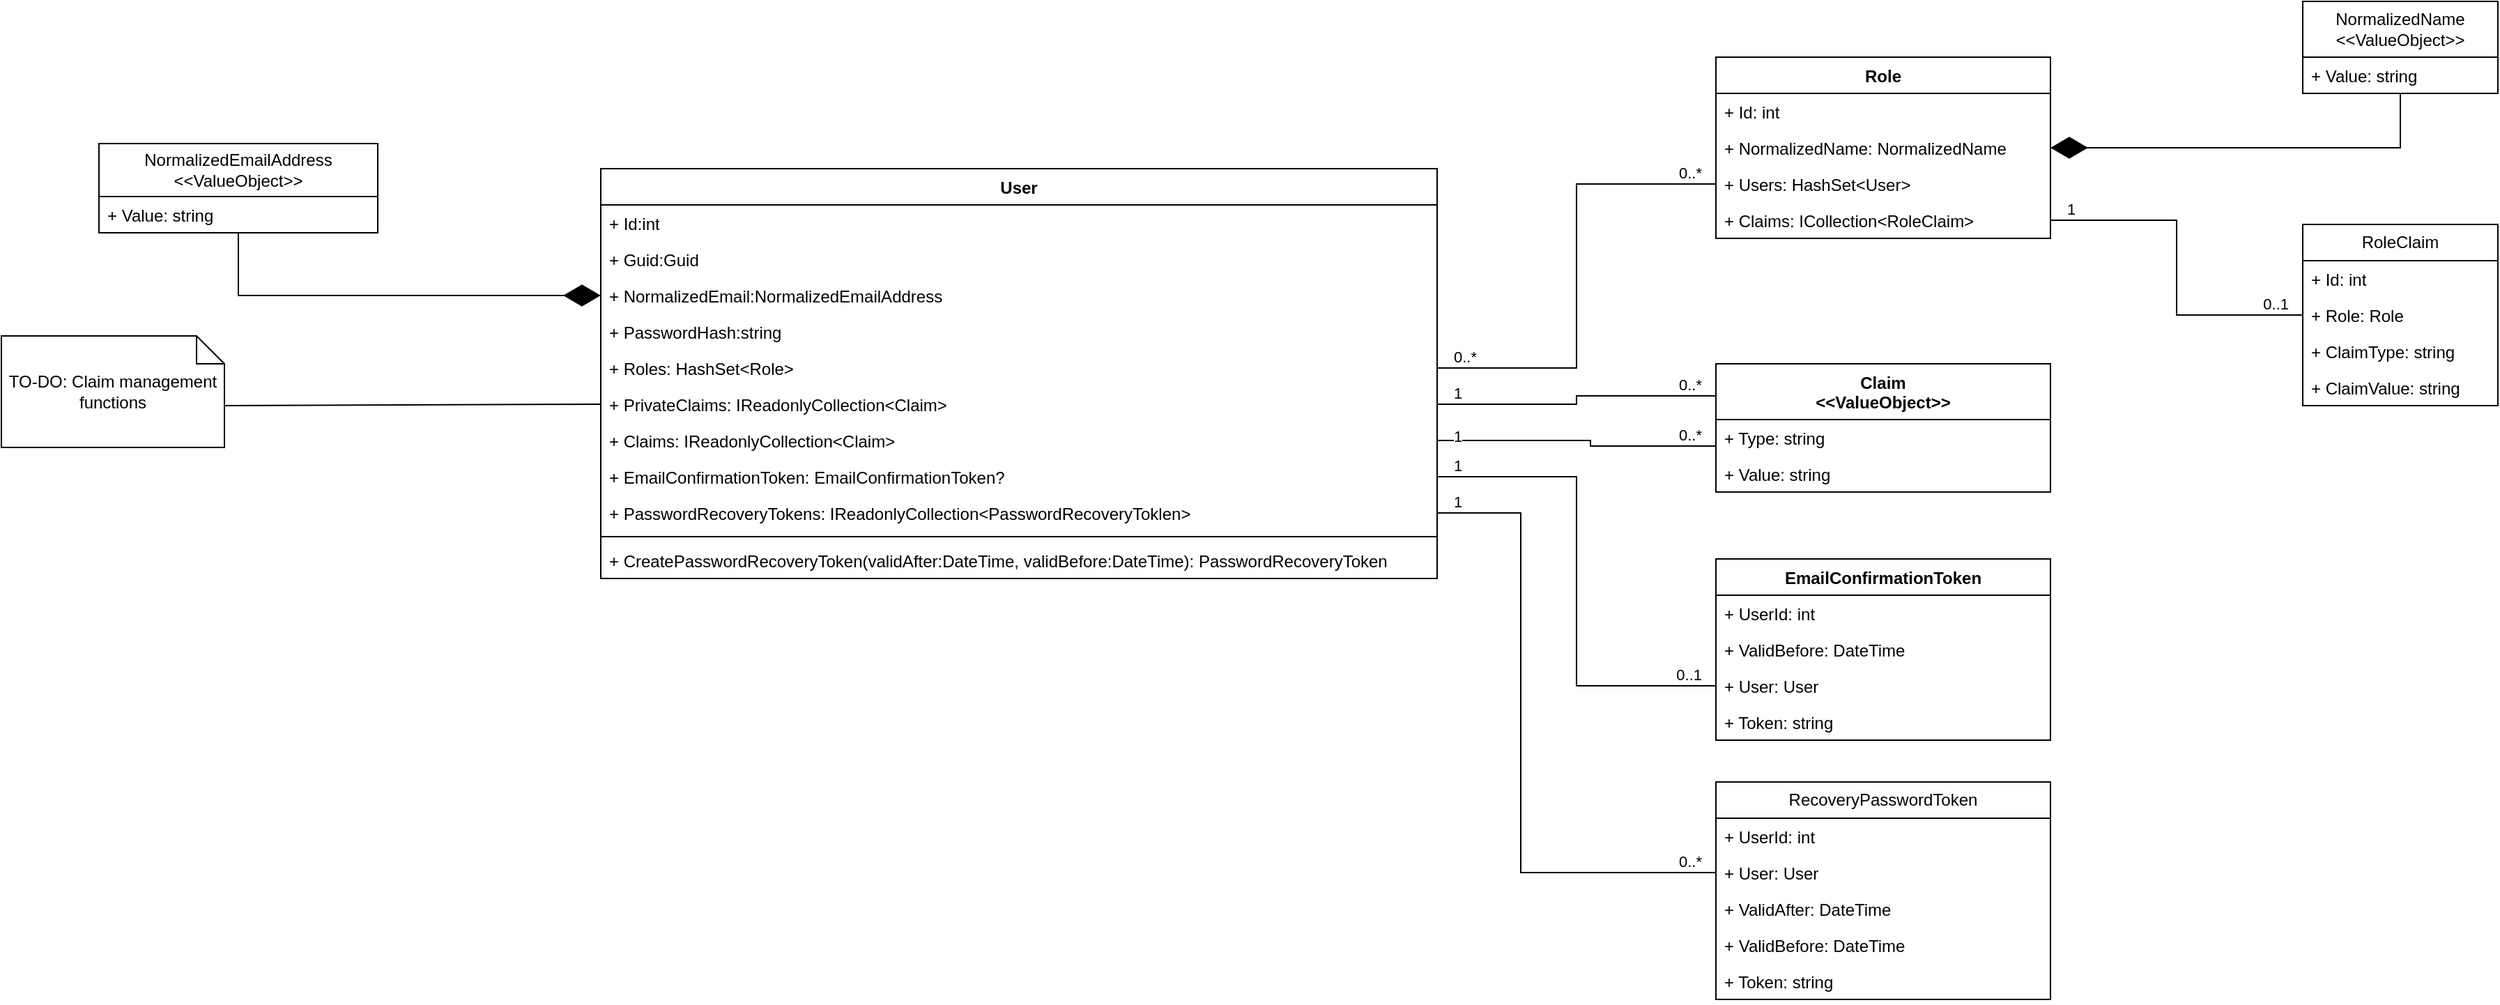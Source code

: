 <mxfile version="21.6.9" type="github">
  <diagram name="Identity" id="1H4m8cdXC2SZuFPbEbVr">
    <mxGraphModel dx="2261" dy="831" grid="1" gridSize="10" guides="1" tooltips="1" connect="1" arrows="1" fold="1" page="1" pageScale="1" pageWidth="827" pageHeight="1169" math="0" shadow="0">
      <root>
        <mxCell id="0" />
        <mxCell id="1" parent="0" />
        <mxCell id="fFAD_u3wqoLpCsBGZy3g-1" value="User" style="swimlane;fontStyle=1;align=center;verticalAlign=top;childLayout=stackLayout;horizontal=1;startSize=26;horizontalStack=0;resizeParent=1;resizeParentMax=0;resizeLast=0;collapsible=1;marginBottom=0;whiteSpace=wrap;html=1;" parent="1" vertex="1">
          <mxGeometry x="-120" y="160" width="600" height="294" as="geometry" />
        </mxCell>
        <mxCell id="fFAD_u3wqoLpCsBGZy3g-2" value="+ Id:int" style="text;strokeColor=none;fillColor=none;align=left;verticalAlign=top;spacingLeft=4;spacingRight=4;overflow=hidden;rotatable=0;points=[[0,0.5],[1,0.5]];portConstraint=eastwest;whiteSpace=wrap;html=1;" parent="fFAD_u3wqoLpCsBGZy3g-1" vertex="1">
          <mxGeometry y="26" width="600" height="26" as="geometry" />
        </mxCell>
        <mxCell id="fFAD_u3wqoLpCsBGZy3g-5" value="+ Guid:Guid" style="text;strokeColor=none;fillColor=none;align=left;verticalAlign=top;spacingLeft=4;spacingRight=4;overflow=hidden;rotatable=0;points=[[0,0.5],[1,0.5]];portConstraint=eastwest;whiteSpace=wrap;html=1;" parent="fFAD_u3wqoLpCsBGZy3g-1" vertex="1">
          <mxGeometry y="52" width="600" height="26" as="geometry" />
        </mxCell>
        <mxCell id="fFAD_u3wqoLpCsBGZy3g-6" value="+ NormalizedEmail:NormalizedEmailAddress" style="text;strokeColor=none;fillColor=none;align=left;verticalAlign=top;spacingLeft=4;spacingRight=4;overflow=hidden;rotatable=0;points=[[0,0.5],[1,0.5]];portConstraint=eastwest;whiteSpace=wrap;html=1;" parent="fFAD_u3wqoLpCsBGZy3g-1" vertex="1">
          <mxGeometry y="78" width="600" height="26" as="geometry" />
        </mxCell>
        <mxCell id="fFAD_u3wqoLpCsBGZy3g-7" value="+ PasswordHash:string" style="text;strokeColor=none;fillColor=none;align=left;verticalAlign=top;spacingLeft=4;spacingRight=4;overflow=hidden;rotatable=0;points=[[0,0.5],[1,0.5]];portConstraint=eastwest;whiteSpace=wrap;html=1;" parent="fFAD_u3wqoLpCsBGZy3g-1" vertex="1">
          <mxGeometry y="104" width="600" height="26" as="geometry" />
        </mxCell>
        <mxCell id="fFAD_u3wqoLpCsBGZy3g-12" value="+ Roles: HashSet&amp;lt;Role&amp;gt;" style="text;strokeColor=none;fillColor=none;align=left;verticalAlign=top;spacingLeft=4;spacingRight=4;overflow=hidden;rotatable=0;points=[[0,0.5],[1,0.5]];portConstraint=eastwest;whiteSpace=wrap;html=1;" parent="fFAD_u3wqoLpCsBGZy3g-1" vertex="1">
          <mxGeometry y="130" width="600" height="26" as="geometry" />
        </mxCell>
        <mxCell id="fFAD_u3wqoLpCsBGZy3g-16" value="+ PrivateClaims: IReadonlyCollection&amp;lt;Claim&amp;gt;" style="text;strokeColor=none;fillColor=none;align=left;verticalAlign=top;spacingLeft=4;spacingRight=4;overflow=hidden;rotatable=0;points=[[0,0.5],[1,0.5]];portConstraint=eastwest;whiteSpace=wrap;html=1;" parent="fFAD_u3wqoLpCsBGZy3g-1" vertex="1">
          <mxGeometry y="156" width="600" height="26" as="geometry" />
        </mxCell>
        <mxCell id="_MG8ksQMxm53vu6WG6v_-1" value="+ Claims: IReadonlyCollection&amp;lt;Claim&amp;gt;" style="text;strokeColor=none;fillColor=none;align=left;verticalAlign=top;spacingLeft=4;spacingRight=4;overflow=hidden;rotatable=0;points=[[0,0.5],[1,0.5]];portConstraint=eastwest;whiteSpace=wrap;html=1;" vertex="1" parent="fFAD_u3wqoLpCsBGZy3g-1">
          <mxGeometry y="182" width="600" height="26" as="geometry" />
        </mxCell>
        <mxCell id="_MG8ksQMxm53vu6WG6v_-9" value="+ EmailConfirmationToken: EmailConfirmationToken?" style="text;strokeColor=none;fillColor=none;align=left;verticalAlign=top;spacingLeft=4;spacingRight=4;overflow=hidden;rotatable=0;points=[[0,0.5],[1,0.5]];portConstraint=eastwest;whiteSpace=wrap;html=1;" vertex="1" parent="fFAD_u3wqoLpCsBGZy3g-1">
          <mxGeometry y="208" width="600" height="26" as="geometry" />
        </mxCell>
        <mxCell id="_MG8ksQMxm53vu6WG6v_-13" value="+ PasswordRecoveryTokens: IReadonlyCollection&amp;lt;PasswordRecoveryToklen&amp;gt;" style="text;strokeColor=none;fillColor=none;align=left;verticalAlign=top;spacingLeft=4;spacingRight=4;overflow=hidden;rotatable=0;points=[[0,0.5],[1,0.5]];portConstraint=eastwest;whiteSpace=wrap;html=1;" vertex="1" parent="fFAD_u3wqoLpCsBGZy3g-1">
          <mxGeometry y="234" width="600" height="26" as="geometry" />
        </mxCell>
        <mxCell id="fFAD_u3wqoLpCsBGZy3g-3" value="" style="line;strokeWidth=1;fillColor=none;align=left;verticalAlign=middle;spacingTop=-1;spacingLeft=3;spacingRight=3;rotatable=0;labelPosition=right;points=[];portConstraint=eastwest;strokeColor=inherit;" parent="fFAD_u3wqoLpCsBGZy3g-1" vertex="1">
          <mxGeometry y="260" width="600" height="8" as="geometry" />
        </mxCell>
        <mxCell id="fFAD_u3wqoLpCsBGZy3g-4" value="+ CreatePasswordRecoveryToken(validAfter:DateTime, validBefore:DateTime): PasswordRecoveryToken" style="text;strokeColor=none;fillColor=none;align=left;verticalAlign=top;spacingLeft=4;spacingRight=4;overflow=hidden;rotatable=0;points=[[0,0.5],[1,0.5]];portConstraint=eastwest;whiteSpace=wrap;html=1;" parent="fFAD_u3wqoLpCsBGZy3g-1" vertex="1">
          <mxGeometry y="268" width="600" height="26" as="geometry" />
        </mxCell>
        <mxCell id="fFAD_u3wqoLpCsBGZy3g-8" value="Role" style="swimlane;fontStyle=1;align=center;verticalAlign=top;childLayout=stackLayout;horizontal=1;startSize=26;horizontalStack=0;resizeParent=1;resizeParentMax=0;resizeLast=0;collapsible=1;marginBottom=0;whiteSpace=wrap;html=1;" parent="1" vertex="1">
          <mxGeometry x="680" y="80" width="240" height="130" as="geometry" />
        </mxCell>
        <mxCell id="fFAD_u3wqoLpCsBGZy3g-9" value="+ Id: int" style="text;strokeColor=none;fillColor=none;align=left;verticalAlign=top;spacingLeft=4;spacingRight=4;overflow=hidden;rotatable=0;points=[[0,0.5],[1,0.5]];portConstraint=eastwest;whiteSpace=wrap;html=1;" parent="fFAD_u3wqoLpCsBGZy3g-8" vertex="1">
          <mxGeometry y="26" width="240" height="26" as="geometry" />
        </mxCell>
        <mxCell id="_MG8ksQMxm53vu6WG6v_-19" value="+ NormalizedName: NormalizedName" style="text;strokeColor=none;fillColor=none;align=left;verticalAlign=top;spacingLeft=4;spacingRight=4;overflow=hidden;rotatable=0;points=[[0,0.5],[1,0.5]];portConstraint=eastwest;whiteSpace=wrap;html=1;" vertex="1" parent="fFAD_u3wqoLpCsBGZy3g-8">
          <mxGeometry y="52" width="240" height="26" as="geometry" />
        </mxCell>
        <mxCell id="_MG8ksQMxm53vu6WG6v_-20" value="+ Users: HashSet&amp;lt;User&amp;gt;" style="text;strokeColor=none;fillColor=none;align=left;verticalAlign=top;spacingLeft=4;spacingRight=4;overflow=hidden;rotatable=0;points=[[0,0.5],[1,0.5]];portConstraint=eastwest;whiteSpace=wrap;html=1;" vertex="1" parent="fFAD_u3wqoLpCsBGZy3g-8">
          <mxGeometry y="78" width="240" height="26" as="geometry" />
        </mxCell>
        <mxCell id="_MG8ksQMxm53vu6WG6v_-21" value="+ Claims: ICollection&amp;lt;RoleClaim&amp;gt;" style="text;strokeColor=none;fillColor=none;align=left;verticalAlign=top;spacingLeft=4;spacingRight=4;overflow=hidden;rotatable=0;points=[[0,0.5],[1,0.5]];portConstraint=eastwest;whiteSpace=wrap;html=1;" vertex="1" parent="fFAD_u3wqoLpCsBGZy3g-8">
          <mxGeometry y="104" width="240" height="26" as="geometry" />
        </mxCell>
        <mxCell id="fFAD_u3wqoLpCsBGZy3g-13" value="" style="endArrow=none;html=1;edgeStyle=orthogonalEdgeStyle;rounded=0;" parent="1" source="fFAD_u3wqoLpCsBGZy3g-12" target="_MG8ksQMxm53vu6WG6v_-20" edge="1">
          <mxGeometry relative="1" as="geometry">
            <mxPoint x="360" y="540" as="sourcePoint" />
            <mxPoint x="520" y="540" as="targetPoint" />
          </mxGeometry>
        </mxCell>
        <mxCell id="fFAD_u3wqoLpCsBGZy3g-14" value="0..*" style="edgeLabel;resizable=0;html=1;align=left;verticalAlign=bottom;" parent="fFAD_u3wqoLpCsBGZy3g-13" connectable="0" vertex="1">
          <mxGeometry x="-1" relative="1" as="geometry">
            <mxPoint x="10" as="offset" />
          </mxGeometry>
        </mxCell>
        <mxCell id="fFAD_u3wqoLpCsBGZy3g-15" value="0..*" style="edgeLabel;resizable=0;html=1;align=right;verticalAlign=bottom;" parent="fFAD_u3wqoLpCsBGZy3g-13" connectable="0" vertex="1">
          <mxGeometry x="1" relative="1" as="geometry">
            <mxPoint x="-10" as="offset" />
          </mxGeometry>
        </mxCell>
        <mxCell id="fFAD_u3wqoLpCsBGZy3g-17" value="Claim&lt;br&gt;&amp;lt;&amp;lt;ValueObject&amp;gt;&amp;gt;" style="swimlane;fontStyle=1;align=center;verticalAlign=top;childLayout=stackLayout;horizontal=1;startSize=40;horizontalStack=0;resizeParent=1;resizeParentMax=0;resizeLast=0;collapsible=1;marginBottom=0;whiteSpace=wrap;html=1;" parent="1" vertex="1">
          <mxGeometry x="680" y="300" width="240" height="92" as="geometry" />
        </mxCell>
        <mxCell id="fFAD_u3wqoLpCsBGZy3g-18" value="+ Type: string" style="text;strokeColor=none;fillColor=none;align=left;verticalAlign=top;spacingLeft=4;spacingRight=4;overflow=hidden;rotatable=0;points=[[0,0.5],[1,0.5]];portConstraint=eastwest;whiteSpace=wrap;html=1;" parent="fFAD_u3wqoLpCsBGZy3g-17" vertex="1">
          <mxGeometry y="40" width="240" height="26" as="geometry" />
        </mxCell>
        <mxCell id="fFAD_u3wqoLpCsBGZy3g-20" value="+ Value: string" style="text;strokeColor=none;fillColor=none;align=left;verticalAlign=top;spacingLeft=4;spacingRight=4;overflow=hidden;rotatable=0;points=[[0,0.5],[1,0.5]];portConstraint=eastwest;whiteSpace=wrap;html=1;" parent="fFAD_u3wqoLpCsBGZy3g-17" vertex="1">
          <mxGeometry y="66" width="240" height="26" as="geometry" />
        </mxCell>
        <mxCell id="fFAD_u3wqoLpCsBGZy3g-21" value="" style="endArrow=none;html=1;edgeStyle=orthogonalEdgeStyle;rounded=0;entryX=0;entryY=0.25;entryDx=0;entryDy=0;" parent="1" source="fFAD_u3wqoLpCsBGZy3g-16" target="fFAD_u3wqoLpCsBGZy3g-17" edge="1">
          <mxGeometry relative="1" as="geometry">
            <mxPoint x="520" y="220" as="sourcePoint" />
            <mxPoint x="580" y="550" as="targetPoint" />
          </mxGeometry>
        </mxCell>
        <mxCell id="fFAD_u3wqoLpCsBGZy3g-22" value="1" style="edgeLabel;resizable=0;html=1;align=left;verticalAlign=bottom;" parent="fFAD_u3wqoLpCsBGZy3g-21" connectable="0" vertex="1">
          <mxGeometry x="-1" relative="1" as="geometry">
            <mxPoint x="10" as="offset" />
          </mxGeometry>
        </mxCell>
        <mxCell id="fFAD_u3wqoLpCsBGZy3g-23" value="0..*" style="edgeLabel;resizable=0;html=1;align=right;verticalAlign=bottom;" parent="fFAD_u3wqoLpCsBGZy3g-21" connectable="0" vertex="1">
          <mxGeometry x="1" relative="1" as="geometry">
            <mxPoint x="-10" as="offset" />
          </mxGeometry>
        </mxCell>
        <mxCell id="_MG8ksQMxm53vu6WG6v_-2" value="" style="endArrow=none;html=1;edgeStyle=orthogonalEdgeStyle;rounded=0;exitX=1;exitY=0.5;exitDx=0;exitDy=0;" edge="1" parent="1" source="_MG8ksQMxm53vu6WG6v_-1" target="fFAD_u3wqoLpCsBGZy3g-17">
          <mxGeometry relative="1" as="geometry">
            <mxPoint x="400" y="570" as="sourcePoint" />
            <mxPoint x="610" y="390" as="targetPoint" />
            <Array as="points">
              <mxPoint x="590" y="355" />
              <mxPoint x="590" y="359" />
            </Array>
          </mxGeometry>
        </mxCell>
        <mxCell id="_MG8ksQMxm53vu6WG6v_-3" value="1" style="edgeLabel;resizable=0;html=1;align=left;verticalAlign=bottom;" connectable="0" vertex="1" parent="_MG8ksQMxm53vu6WG6v_-2">
          <mxGeometry x="-1" relative="1" as="geometry">
            <mxPoint x="10" y="5" as="offset" />
          </mxGeometry>
        </mxCell>
        <mxCell id="_MG8ksQMxm53vu6WG6v_-4" value="0..*" style="edgeLabel;resizable=0;html=1;align=right;verticalAlign=bottom;" connectable="0" vertex="1" parent="_MG8ksQMxm53vu6WG6v_-2">
          <mxGeometry x="1" relative="1" as="geometry">
            <mxPoint x="-10" as="offset" />
          </mxGeometry>
        </mxCell>
        <mxCell id="_MG8ksQMxm53vu6WG6v_-5" value="EmailConfirmationToken" style="swimlane;fontStyle=1;align=center;verticalAlign=top;childLayout=stackLayout;horizontal=1;startSize=26;horizontalStack=0;resizeParent=1;resizeParentMax=0;resizeLast=0;collapsible=1;marginBottom=0;whiteSpace=wrap;html=1;" vertex="1" parent="1">
          <mxGeometry x="680" y="440" width="240" height="130" as="geometry" />
        </mxCell>
        <mxCell id="_MG8ksQMxm53vu6WG6v_-6" value="+ UserId: int" style="text;strokeColor=none;fillColor=none;align=left;verticalAlign=top;spacingLeft=4;spacingRight=4;overflow=hidden;rotatable=0;points=[[0,0.5],[1,0.5]];portConstraint=eastwest;whiteSpace=wrap;html=1;" vertex="1" parent="_MG8ksQMxm53vu6WG6v_-5">
          <mxGeometry y="26" width="240" height="26" as="geometry" />
        </mxCell>
        <mxCell id="_MG8ksQMxm53vu6WG6v_-48" value="+ ValidBefore: DateTime" style="text;strokeColor=none;fillColor=none;align=left;verticalAlign=top;spacingLeft=4;spacingRight=4;overflow=hidden;rotatable=0;points=[[0,0.5],[1,0.5]];portConstraint=eastwest;whiteSpace=wrap;html=1;" vertex="1" parent="_MG8ksQMxm53vu6WG6v_-5">
          <mxGeometry y="52" width="240" height="26" as="geometry" />
        </mxCell>
        <mxCell id="_MG8ksQMxm53vu6WG6v_-49" value="+ User: User" style="text;strokeColor=none;fillColor=none;align=left;verticalAlign=top;spacingLeft=4;spacingRight=4;overflow=hidden;rotatable=0;points=[[0,0.5],[1,0.5]];portConstraint=eastwest;whiteSpace=wrap;html=1;" vertex="1" parent="_MG8ksQMxm53vu6WG6v_-5">
          <mxGeometry y="78" width="240" height="26" as="geometry" />
        </mxCell>
        <mxCell id="_MG8ksQMxm53vu6WG6v_-50" value="+ Token: string" style="text;strokeColor=none;fillColor=none;align=left;verticalAlign=top;spacingLeft=4;spacingRight=4;overflow=hidden;rotatable=0;points=[[0,0.5],[1,0.5]];portConstraint=eastwest;whiteSpace=wrap;html=1;" vertex="1" parent="_MG8ksQMxm53vu6WG6v_-5">
          <mxGeometry y="104" width="240" height="26" as="geometry" />
        </mxCell>
        <mxCell id="_MG8ksQMxm53vu6WG6v_-10" value="" style="endArrow=none;html=1;edgeStyle=orthogonalEdgeStyle;rounded=0;exitX=1;exitY=0.5;exitDx=0;exitDy=0;" edge="1" parent="1" source="_MG8ksQMxm53vu6WG6v_-9" target="_MG8ksQMxm53vu6WG6v_-49">
          <mxGeometry relative="1" as="geometry">
            <mxPoint x="400" y="540" as="sourcePoint" />
            <mxPoint x="560" y="540" as="targetPoint" />
          </mxGeometry>
        </mxCell>
        <mxCell id="_MG8ksQMxm53vu6WG6v_-11" value="1" style="edgeLabel;resizable=0;html=1;align=left;verticalAlign=bottom;" connectable="0" vertex="1" parent="_MG8ksQMxm53vu6WG6v_-10">
          <mxGeometry x="-1" relative="1" as="geometry">
            <mxPoint x="10" as="offset" />
          </mxGeometry>
        </mxCell>
        <mxCell id="_MG8ksQMxm53vu6WG6v_-12" value="0..1" style="edgeLabel;resizable=0;html=1;align=right;verticalAlign=bottom;" connectable="0" vertex="1" parent="_MG8ksQMxm53vu6WG6v_-10">
          <mxGeometry x="1" relative="1" as="geometry">
            <mxPoint x="-10" as="offset" />
          </mxGeometry>
        </mxCell>
        <mxCell id="_MG8ksQMxm53vu6WG6v_-16" value="TO-DO: Claim management functions" style="shape=note;size=20;whiteSpace=wrap;html=1;" vertex="1" parent="1">
          <mxGeometry x="-550" y="280" width="160" height="80" as="geometry" />
        </mxCell>
        <mxCell id="_MG8ksQMxm53vu6WG6v_-18" value="" style="endArrow=none;html=1;rounded=0;exitX=0;exitY=0;exitDx=160;exitDy=50;exitPerimeter=0;entryX=0;entryY=0.5;entryDx=0;entryDy=0;" edge="1" parent="1" source="_MG8ksQMxm53vu6WG6v_-16" target="fFAD_u3wqoLpCsBGZy3g-16">
          <mxGeometry relative="1" as="geometry">
            <mxPoint x="-320" y="550" as="sourcePoint" />
            <mxPoint x="-180" y="320" as="targetPoint" />
          </mxGeometry>
        </mxCell>
        <mxCell id="_MG8ksQMxm53vu6WG6v_-22" value="RoleClaim" style="swimlane;fontStyle=0;childLayout=stackLayout;horizontal=1;startSize=26;fillColor=none;horizontalStack=0;resizeParent=1;resizeParentMax=0;resizeLast=0;collapsible=1;marginBottom=0;whiteSpace=wrap;html=1;" vertex="1" parent="1">
          <mxGeometry x="1101" y="200" width="140" height="130" as="geometry" />
        </mxCell>
        <mxCell id="_MG8ksQMxm53vu6WG6v_-23" value="+ Id: int" style="text;strokeColor=none;fillColor=none;align=left;verticalAlign=top;spacingLeft=4;spacingRight=4;overflow=hidden;rotatable=0;points=[[0,0.5],[1,0.5]];portConstraint=eastwest;whiteSpace=wrap;html=1;" vertex="1" parent="_MG8ksQMxm53vu6WG6v_-22">
          <mxGeometry y="26" width="140" height="26" as="geometry" />
        </mxCell>
        <mxCell id="_MG8ksQMxm53vu6WG6v_-24" value="+ Role: Role" style="text;strokeColor=none;fillColor=none;align=left;verticalAlign=top;spacingLeft=4;spacingRight=4;overflow=hidden;rotatable=0;points=[[0,0.5],[1,0.5]];portConstraint=eastwest;whiteSpace=wrap;html=1;" vertex="1" parent="_MG8ksQMxm53vu6WG6v_-22">
          <mxGeometry y="52" width="140" height="26" as="geometry" />
        </mxCell>
        <mxCell id="_MG8ksQMxm53vu6WG6v_-25" value="+ ClaimType: string" style="text;strokeColor=none;fillColor=none;align=left;verticalAlign=top;spacingLeft=4;spacingRight=4;overflow=hidden;rotatable=0;points=[[0,0.5],[1,0.5]];portConstraint=eastwest;whiteSpace=wrap;html=1;" vertex="1" parent="_MG8ksQMxm53vu6WG6v_-22">
          <mxGeometry y="78" width="140" height="26" as="geometry" />
        </mxCell>
        <mxCell id="_MG8ksQMxm53vu6WG6v_-29" value="+ ClaimValue: string" style="text;strokeColor=none;fillColor=none;align=left;verticalAlign=top;spacingLeft=4;spacingRight=4;overflow=hidden;rotatable=0;points=[[0,0.5],[1,0.5]];portConstraint=eastwest;whiteSpace=wrap;html=1;" vertex="1" parent="_MG8ksQMxm53vu6WG6v_-22">
          <mxGeometry y="104" width="140" height="26" as="geometry" />
        </mxCell>
        <mxCell id="_MG8ksQMxm53vu6WG6v_-26" value="" style="endArrow=none;html=1;edgeStyle=orthogonalEdgeStyle;rounded=0;" edge="1" parent="1" source="_MG8ksQMxm53vu6WG6v_-21" target="_MG8ksQMxm53vu6WG6v_-24">
          <mxGeometry relative="1" as="geometry">
            <mxPoint x="1020" y="320" as="sourcePoint" />
            <mxPoint x="1180" y="320" as="targetPoint" />
          </mxGeometry>
        </mxCell>
        <mxCell id="_MG8ksQMxm53vu6WG6v_-27" value="1" style="edgeLabel;resizable=0;html=1;align=left;verticalAlign=bottom;" connectable="0" vertex="1" parent="_MG8ksQMxm53vu6WG6v_-26">
          <mxGeometry x="-1" relative="1" as="geometry">
            <mxPoint x="10" as="offset" />
          </mxGeometry>
        </mxCell>
        <mxCell id="_MG8ksQMxm53vu6WG6v_-28" value="0..1" style="edgeLabel;resizable=0;html=1;align=right;verticalAlign=bottom;" connectable="0" vertex="1" parent="_MG8ksQMxm53vu6WG6v_-26">
          <mxGeometry x="1" relative="1" as="geometry">
            <mxPoint x="-10" as="offset" />
          </mxGeometry>
        </mxCell>
        <mxCell id="_MG8ksQMxm53vu6WG6v_-30" value="NormalizedEmailAddress&lt;br&gt;&amp;lt;&amp;lt;ValueObject&amp;gt;&amp;gt;" style="swimlane;fontStyle=0;childLayout=stackLayout;horizontal=1;startSize=38;fillColor=none;horizontalStack=0;resizeParent=1;resizeParentMax=0;resizeLast=0;collapsible=1;marginBottom=0;whiteSpace=wrap;html=1;" vertex="1" parent="1">
          <mxGeometry x="-480" y="142" width="200" height="64" as="geometry" />
        </mxCell>
        <mxCell id="_MG8ksQMxm53vu6WG6v_-31" value="+ Value: string" style="text;strokeColor=none;fillColor=none;align=left;verticalAlign=top;spacingLeft=4;spacingRight=4;overflow=hidden;rotatable=0;points=[[0,0.5],[1,0.5]];portConstraint=eastwest;whiteSpace=wrap;html=1;" vertex="1" parent="_MG8ksQMxm53vu6WG6v_-30">
          <mxGeometry y="38" width="200" height="26" as="geometry" />
        </mxCell>
        <mxCell id="_MG8ksQMxm53vu6WG6v_-34" value="" style="endArrow=diamondThin;endFill=1;endSize=24;html=1;rounded=0;entryX=0;entryY=0.5;entryDx=0;entryDy=0;edgeStyle=orthogonalEdgeStyle;" edge="1" parent="1" source="_MG8ksQMxm53vu6WG6v_-30" target="fFAD_u3wqoLpCsBGZy3g-6">
          <mxGeometry width="160" relative="1" as="geometry">
            <mxPoint x="-360" y="450" as="sourcePoint" />
            <mxPoint x="-200" y="450" as="targetPoint" />
          </mxGeometry>
        </mxCell>
        <mxCell id="_MG8ksQMxm53vu6WG6v_-35" value="NormalizedName&lt;br&gt;&amp;lt;&amp;lt;ValueObject&amp;gt;&amp;gt;" style="swimlane;fontStyle=0;childLayout=stackLayout;horizontal=1;startSize=40;fillColor=none;horizontalStack=0;resizeParent=1;resizeParentMax=0;resizeLast=0;collapsible=1;marginBottom=0;whiteSpace=wrap;html=1;" vertex="1" parent="1">
          <mxGeometry x="1101" y="40" width="140" height="66" as="geometry" />
        </mxCell>
        <mxCell id="_MG8ksQMxm53vu6WG6v_-36" value="+ Value: string" style="text;strokeColor=none;fillColor=none;align=left;verticalAlign=top;spacingLeft=4;spacingRight=4;overflow=hidden;rotatable=0;points=[[0,0.5],[1,0.5]];portConstraint=eastwest;whiteSpace=wrap;html=1;" vertex="1" parent="_MG8ksQMxm53vu6WG6v_-35">
          <mxGeometry y="40" width="140" height="26" as="geometry" />
        </mxCell>
        <mxCell id="_MG8ksQMxm53vu6WG6v_-39" value="" style="endArrow=diamondThin;endFill=1;endSize=24;html=1;rounded=0;entryX=1;entryY=0.5;entryDx=0;entryDy=0;edgeStyle=orthogonalEdgeStyle;" edge="1" parent="1" source="_MG8ksQMxm53vu6WG6v_-35" target="_MG8ksQMxm53vu6WG6v_-19">
          <mxGeometry width="160" relative="1" as="geometry">
            <mxPoint x="870" y="30" as="sourcePoint" />
            <mxPoint x="1030" y="30" as="targetPoint" />
          </mxGeometry>
        </mxCell>
        <mxCell id="_MG8ksQMxm53vu6WG6v_-40" value="RecoveryPasswordToken" style="swimlane;fontStyle=0;childLayout=stackLayout;horizontal=1;startSize=26;fillColor=none;horizontalStack=0;resizeParent=1;resizeParentMax=0;resizeLast=0;collapsible=1;marginBottom=0;whiteSpace=wrap;html=1;" vertex="1" parent="1">
          <mxGeometry x="680" y="600" width="240" height="156" as="geometry" />
        </mxCell>
        <mxCell id="_MG8ksQMxm53vu6WG6v_-47" value="+ UserId: int" style="text;strokeColor=none;fillColor=none;align=left;verticalAlign=top;spacingLeft=4;spacingRight=4;overflow=hidden;rotatable=0;points=[[0,0.5],[1,0.5]];portConstraint=eastwest;whiteSpace=wrap;html=1;" vertex="1" parent="_MG8ksQMxm53vu6WG6v_-40">
          <mxGeometry y="26" width="240" height="26" as="geometry" />
        </mxCell>
        <mxCell id="_MG8ksQMxm53vu6WG6v_-41" value="+ User: User" style="text;strokeColor=none;fillColor=none;align=left;verticalAlign=top;spacingLeft=4;spacingRight=4;overflow=hidden;rotatable=0;points=[[0,0.5],[1,0.5]];portConstraint=eastwest;whiteSpace=wrap;html=1;" vertex="1" parent="_MG8ksQMxm53vu6WG6v_-40">
          <mxGeometry y="52" width="240" height="26" as="geometry" />
        </mxCell>
        <mxCell id="_MG8ksQMxm53vu6WG6v_-42" value="+ ValidAfter: DateTime" style="text;strokeColor=none;fillColor=none;align=left;verticalAlign=top;spacingLeft=4;spacingRight=4;overflow=hidden;rotatable=0;points=[[0,0.5],[1,0.5]];portConstraint=eastwest;whiteSpace=wrap;html=1;" vertex="1" parent="_MG8ksQMxm53vu6WG6v_-40">
          <mxGeometry y="78" width="240" height="26" as="geometry" />
        </mxCell>
        <mxCell id="_MG8ksQMxm53vu6WG6v_-43" value="+ ValidBefore: DateTime" style="text;strokeColor=none;fillColor=none;align=left;verticalAlign=top;spacingLeft=4;spacingRight=4;overflow=hidden;rotatable=0;points=[[0,0.5],[1,0.5]];portConstraint=eastwest;whiteSpace=wrap;html=1;" vertex="1" parent="_MG8ksQMxm53vu6WG6v_-40">
          <mxGeometry y="104" width="240" height="26" as="geometry" />
        </mxCell>
        <mxCell id="_MG8ksQMxm53vu6WG6v_-51" value="+ Token: string" style="text;strokeColor=none;fillColor=none;align=left;verticalAlign=top;spacingLeft=4;spacingRight=4;overflow=hidden;rotatable=0;points=[[0,0.5],[1,0.5]];portConstraint=eastwest;whiteSpace=wrap;html=1;" vertex="1" parent="_MG8ksQMxm53vu6WG6v_-40">
          <mxGeometry y="130" width="240" height="26" as="geometry" />
        </mxCell>
        <mxCell id="_MG8ksQMxm53vu6WG6v_-44" value="" style="endArrow=none;html=1;edgeStyle=orthogonalEdgeStyle;rounded=0;exitX=1;exitY=0.5;exitDx=0;exitDy=0;entryX=0;entryY=0.5;entryDx=0;entryDy=0;" edge="1" parent="1" source="_MG8ksQMxm53vu6WG6v_-13" target="_MG8ksQMxm53vu6WG6v_-41">
          <mxGeometry relative="1" as="geometry">
            <mxPoint x="470" y="630" as="sourcePoint" />
            <mxPoint x="630" y="630" as="targetPoint" />
            <Array as="points">
              <mxPoint x="540" y="407" />
              <mxPoint x="540" y="665" />
            </Array>
          </mxGeometry>
        </mxCell>
        <mxCell id="_MG8ksQMxm53vu6WG6v_-45" value="1" style="edgeLabel;resizable=0;html=1;align=left;verticalAlign=bottom;" connectable="0" vertex="1" parent="_MG8ksQMxm53vu6WG6v_-44">
          <mxGeometry x="-1" relative="1" as="geometry">
            <mxPoint x="10" as="offset" />
          </mxGeometry>
        </mxCell>
        <mxCell id="_MG8ksQMxm53vu6WG6v_-46" value="0..*" style="edgeLabel;resizable=0;html=1;align=right;verticalAlign=bottom;" connectable="0" vertex="1" parent="_MG8ksQMxm53vu6WG6v_-44">
          <mxGeometry x="1" relative="1" as="geometry">
            <mxPoint x="-10" as="offset" />
          </mxGeometry>
        </mxCell>
      </root>
    </mxGraphModel>
  </diagram>
</mxfile>
